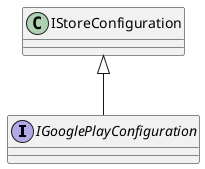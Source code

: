 @startuml
interface IGooglePlayConfiguration {
}
IStoreConfiguration <|-- IGooglePlayConfiguration
@enduml
